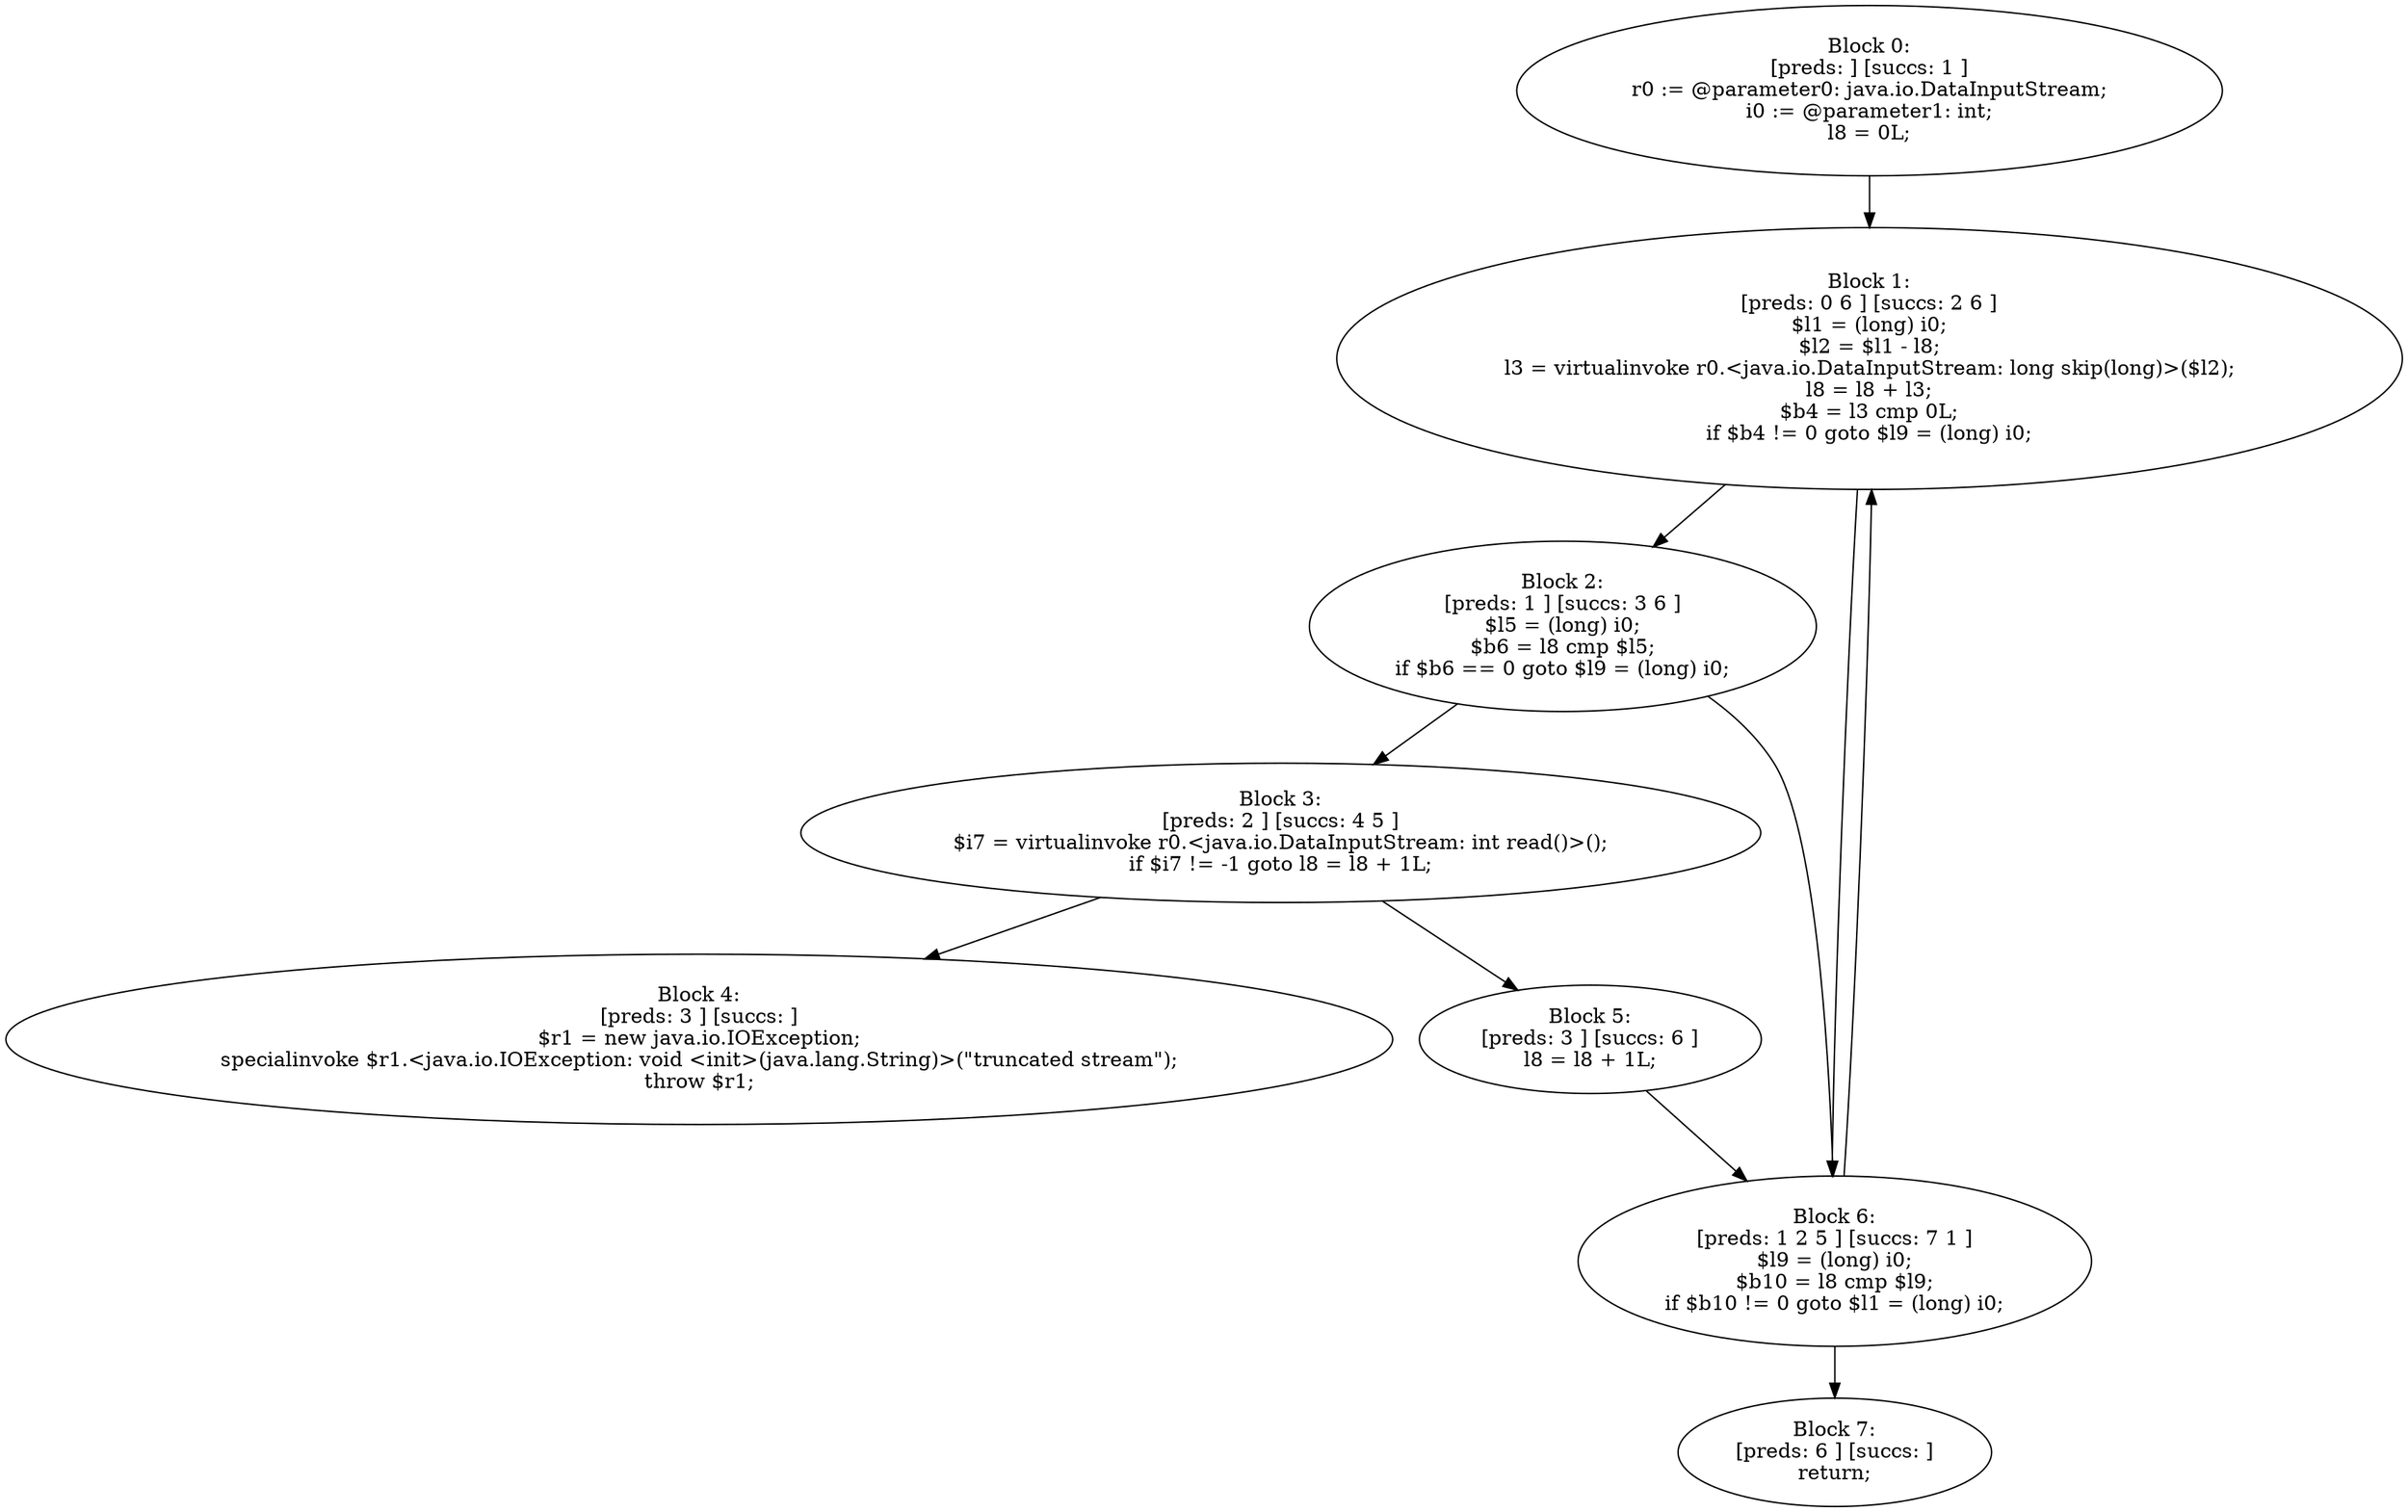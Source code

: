 digraph "unitGraph" {
    "Block 0:
[preds: ] [succs: 1 ]
r0 := @parameter0: java.io.DataInputStream;
i0 := @parameter1: int;
l8 = 0L;
"
    "Block 1:
[preds: 0 6 ] [succs: 2 6 ]
$l1 = (long) i0;
$l2 = $l1 - l8;
l3 = virtualinvoke r0.<java.io.DataInputStream: long skip(long)>($l2);
l8 = l8 + l3;
$b4 = l3 cmp 0L;
if $b4 != 0 goto $l9 = (long) i0;
"
    "Block 2:
[preds: 1 ] [succs: 3 6 ]
$l5 = (long) i0;
$b6 = l8 cmp $l5;
if $b6 == 0 goto $l9 = (long) i0;
"
    "Block 3:
[preds: 2 ] [succs: 4 5 ]
$i7 = virtualinvoke r0.<java.io.DataInputStream: int read()>();
if $i7 != -1 goto l8 = l8 + 1L;
"
    "Block 4:
[preds: 3 ] [succs: ]
$r1 = new java.io.IOException;
specialinvoke $r1.<java.io.IOException: void <init>(java.lang.String)>(\"truncated stream\");
throw $r1;
"
    "Block 5:
[preds: 3 ] [succs: 6 ]
l8 = l8 + 1L;
"
    "Block 6:
[preds: 1 2 5 ] [succs: 7 1 ]
$l9 = (long) i0;
$b10 = l8 cmp $l9;
if $b10 != 0 goto $l1 = (long) i0;
"
    "Block 7:
[preds: 6 ] [succs: ]
return;
"
    "Block 0:
[preds: ] [succs: 1 ]
r0 := @parameter0: java.io.DataInputStream;
i0 := @parameter1: int;
l8 = 0L;
"->"Block 1:
[preds: 0 6 ] [succs: 2 6 ]
$l1 = (long) i0;
$l2 = $l1 - l8;
l3 = virtualinvoke r0.<java.io.DataInputStream: long skip(long)>($l2);
l8 = l8 + l3;
$b4 = l3 cmp 0L;
if $b4 != 0 goto $l9 = (long) i0;
";
    "Block 1:
[preds: 0 6 ] [succs: 2 6 ]
$l1 = (long) i0;
$l2 = $l1 - l8;
l3 = virtualinvoke r0.<java.io.DataInputStream: long skip(long)>($l2);
l8 = l8 + l3;
$b4 = l3 cmp 0L;
if $b4 != 0 goto $l9 = (long) i0;
"->"Block 2:
[preds: 1 ] [succs: 3 6 ]
$l5 = (long) i0;
$b6 = l8 cmp $l5;
if $b6 == 0 goto $l9 = (long) i0;
";
    "Block 1:
[preds: 0 6 ] [succs: 2 6 ]
$l1 = (long) i0;
$l2 = $l1 - l8;
l3 = virtualinvoke r0.<java.io.DataInputStream: long skip(long)>($l2);
l8 = l8 + l3;
$b4 = l3 cmp 0L;
if $b4 != 0 goto $l9 = (long) i0;
"->"Block 6:
[preds: 1 2 5 ] [succs: 7 1 ]
$l9 = (long) i0;
$b10 = l8 cmp $l9;
if $b10 != 0 goto $l1 = (long) i0;
";
    "Block 2:
[preds: 1 ] [succs: 3 6 ]
$l5 = (long) i0;
$b6 = l8 cmp $l5;
if $b6 == 0 goto $l9 = (long) i0;
"->"Block 3:
[preds: 2 ] [succs: 4 5 ]
$i7 = virtualinvoke r0.<java.io.DataInputStream: int read()>();
if $i7 != -1 goto l8 = l8 + 1L;
";
    "Block 2:
[preds: 1 ] [succs: 3 6 ]
$l5 = (long) i0;
$b6 = l8 cmp $l5;
if $b6 == 0 goto $l9 = (long) i0;
"->"Block 6:
[preds: 1 2 5 ] [succs: 7 1 ]
$l9 = (long) i0;
$b10 = l8 cmp $l9;
if $b10 != 0 goto $l1 = (long) i0;
";
    "Block 3:
[preds: 2 ] [succs: 4 5 ]
$i7 = virtualinvoke r0.<java.io.DataInputStream: int read()>();
if $i7 != -1 goto l8 = l8 + 1L;
"->"Block 4:
[preds: 3 ] [succs: ]
$r1 = new java.io.IOException;
specialinvoke $r1.<java.io.IOException: void <init>(java.lang.String)>(\"truncated stream\");
throw $r1;
";
    "Block 3:
[preds: 2 ] [succs: 4 5 ]
$i7 = virtualinvoke r0.<java.io.DataInputStream: int read()>();
if $i7 != -1 goto l8 = l8 + 1L;
"->"Block 5:
[preds: 3 ] [succs: 6 ]
l8 = l8 + 1L;
";
    "Block 5:
[preds: 3 ] [succs: 6 ]
l8 = l8 + 1L;
"->"Block 6:
[preds: 1 2 5 ] [succs: 7 1 ]
$l9 = (long) i0;
$b10 = l8 cmp $l9;
if $b10 != 0 goto $l1 = (long) i0;
";
    "Block 6:
[preds: 1 2 5 ] [succs: 7 1 ]
$l9 = (long) i0;
$b10 = l8 cmp $l9;
if $b10 != 0 goto $l1 = (long) i0;
"->"Block 7:
[preds: 6 ] [succs: ]
return;
";
    "Block 6:
[preds: 1 2 5 ] [succs: 7 1 ]
$l9 = (long) i0;
$b10 = l8 cmp $l9;
if $b10 != 0 goto $l1 = (long) i0;
"->"Block 1:
[preds: 0 6 ] [succs: 2 6 ]
$l1 = (long) i0;
$l2 = $l1 - l8;
l3 = virtualinvoke r0.<java.io.DataInputStream: long skip(long)>($l2);
l8 = l8 + l3;
$b4 = l3 cmp 0L;
if $b4 != 0 goto $l9 = (long) i0;
";
}
